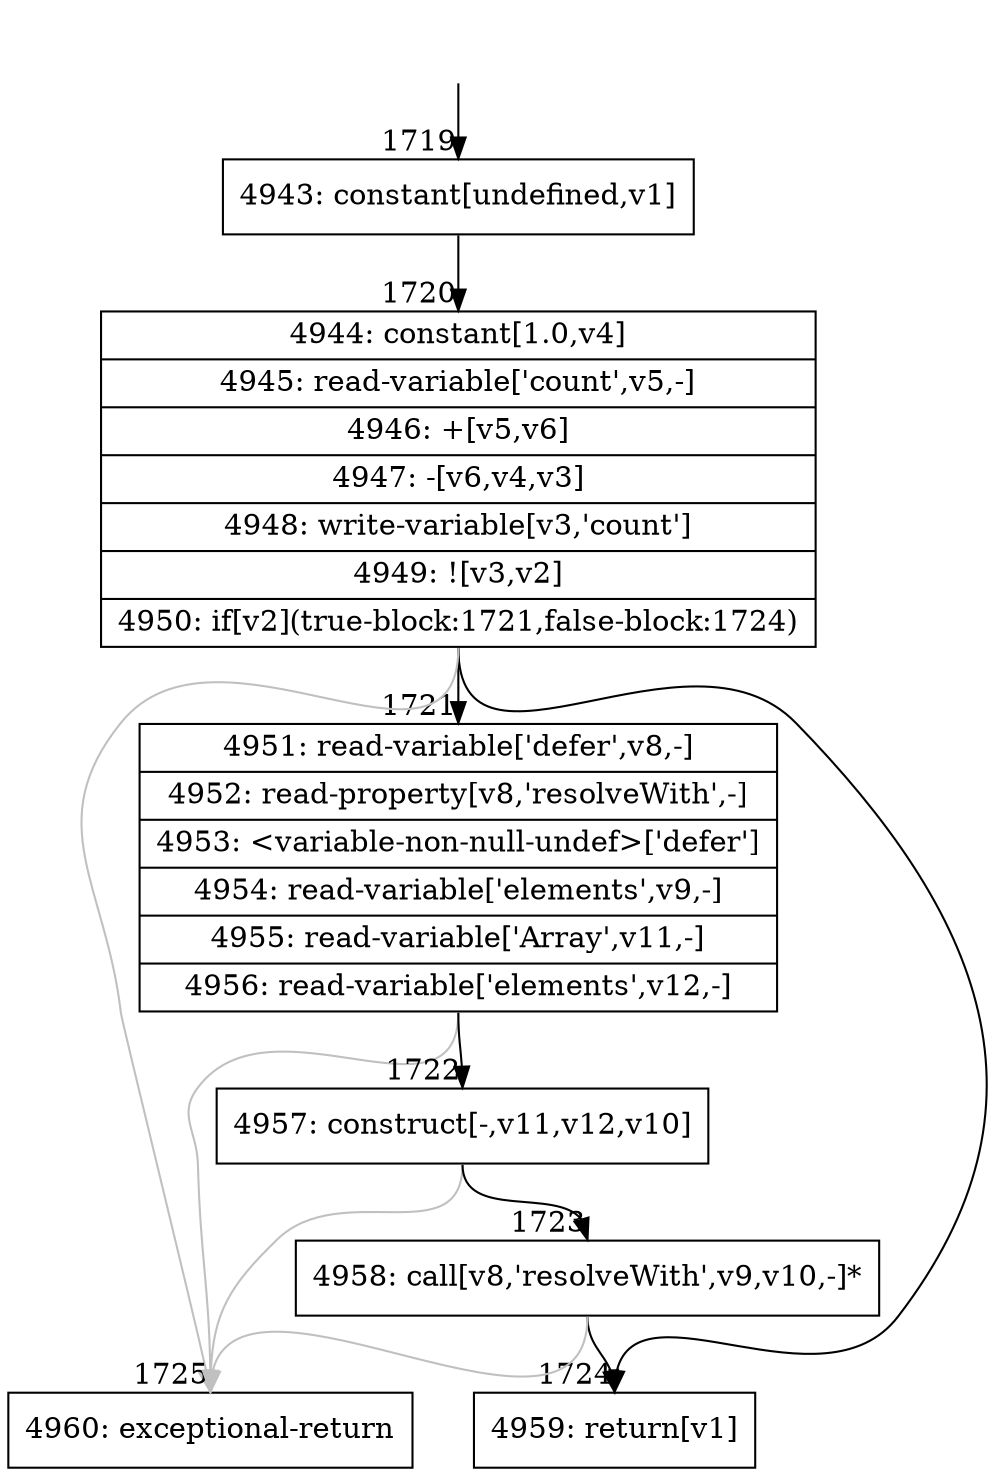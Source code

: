 digraph {
rankdir="TD"
BB_entry122[shape=none,label=""];
BB_entry122 -> BB1719 [tailport=s, headport=n, headlabel="    1719"]
BB1719 [shape=record label="{4943: constant[undefined,v1]}" ] 
BB1719 -> BB1720 [tailport=s, headport=n, headlabel="      1720"]
BB1720 [shape=record label="{4944: constant[1.0,v4]|4945: read-variable['count',v5,-]|4946: +[v5,v6]|4947: -[v6,v4,v3]|4948: write-variable[v3,'count']|4949: ![v3,v2]|4950: if[v2](true-block:1721,false-block:1724)}" ] 
BB1720 -> BB1721 [tailport=s, headport=n, headlabel="      1721"]
BB1720 -> BB1724 [tailport=s, headport=n, headlabel="      1724"]
BB1720 -> BB1725 [tailport=s, headport=n, color=gray, headlabel="      1725"]
BB1721 [shape=record label="{4951: read-variable['defer',v8,-]|4952: read-property[v8,'resolveWith',-]|4953: \<variable-non-null-undef\>['defer']|4954: read-variable['elements',v9,-]|4955: read-variable['Array',v11,-]|4956: read-variable['elements',v12,-]}" ] 
BB1721 -> BB1722 [tailport=s, headport=n, headlabel="      1722"]
BB1721 -> BB1725 [tailport=s, headport=n, color=gray]
BB1722 [shape=record label="{4957: construct[-,v11,v12,v10]}" ] 
BB1722 -> BB1723 [tailport=s, headport=n, headlabel="      1723"]
BB1722 -> BB1725 [tailport=s, headport=n, color=gray]
BB1723 [shape=record label="{4958: call[v8,'resolveWith',v9,v10,-]*}" ] 
BB1723 -> BB1724 [tailport=s, headport=n]
BB1723 -> BB1725 [tailport=s, headport=n, color=gray]
BB1724 [shape=record label="{4959: return[v1]}" ] 
BB1725 [shape=record label="{4960: exceptional-return}" ] 
}
